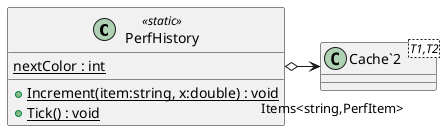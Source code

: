 @startuml
class PerfHistory <<static>> {
    {static} nextColor : int
    + {static} Increment(item:string, x:double) : void
    + {static} Tick() : void
}
class "Cache`2"<T1,T2> {
}
PerfHistory o-> "Items<string,PerfItem>" "Cache`2"
@enduml
